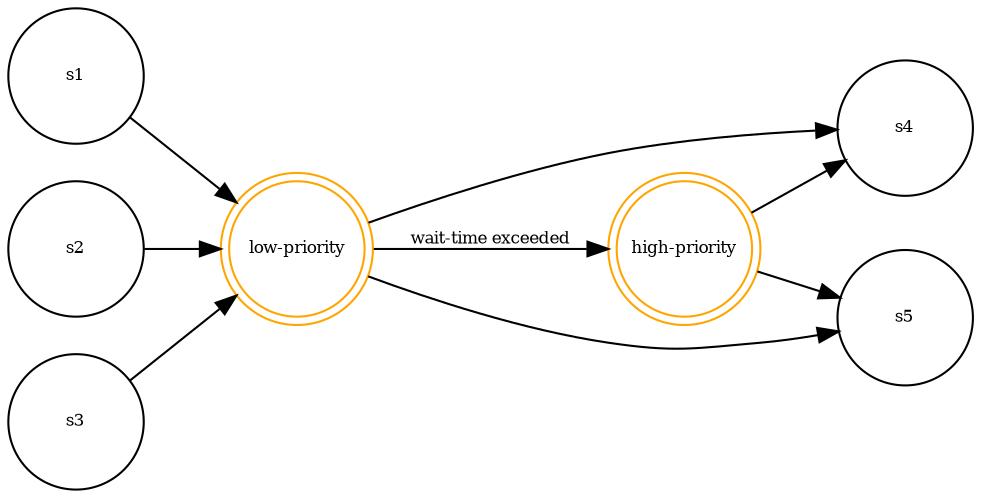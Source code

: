 
digraph { 

  node [shape=circle,fontsize=8,fixedsize=true,width=0.9]; 
  edge [fontsize=8]; 
  rankdir=LR;

  "low-priority" [shape="doublecircle" color="orange"];
  "high-priority" [shape="doublecircle" color="orange"];

  "s1" -> "low-priority";
  "s2" -> "low-priority";
  "s3" -> "low-priority";

  "low-priority" -> "s4";
  "low-priority" -> "s5";
  "low-priority" -> "high-priority" [label="wait-time exceeded"];

  "high-priority" -> "s4";
  "high-priority" -> "s5";

}
